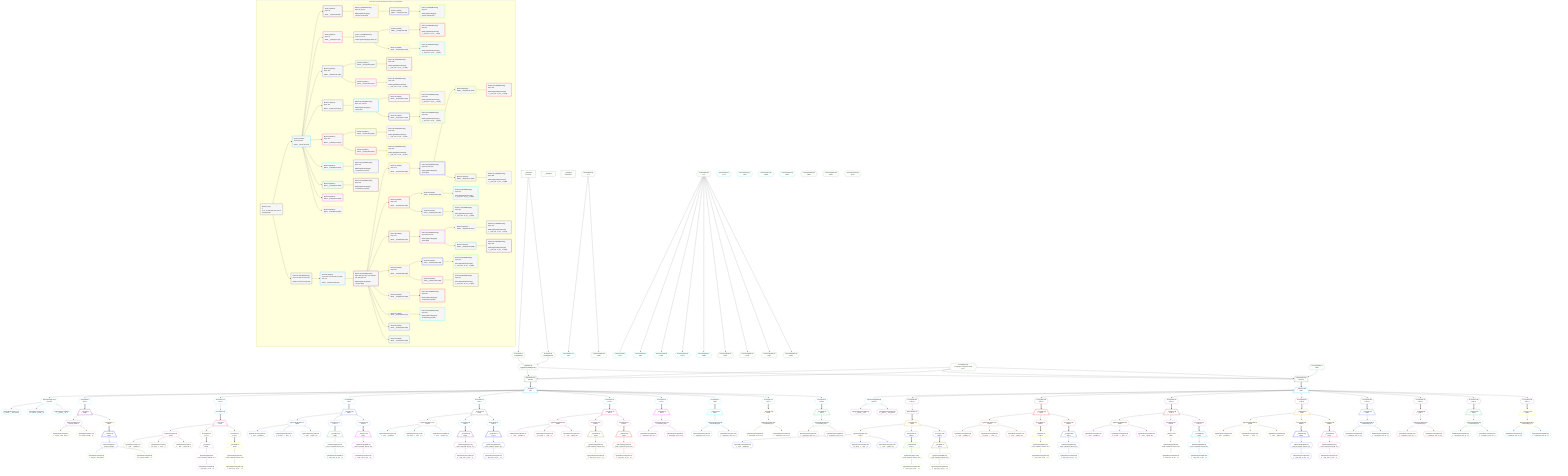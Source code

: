 %%{init: {'themeVariables': { 'fontSize': '12px'}}}%%
graph TD
    classDef path fill:#eee,stroke:#000,color:#000
    classDef plan fill:#fff,stroke-width:1px,color:#000
    classDef itemplan fill:#fff,stroke-width:2px,color:#000
    classDef unbatchedplan fill:#dff,stroke-width:1px,color:#000
    classDef sideeffectplan fill:#fcc,stroke-width:2px,color:#000
    classDef bucket fill:#f6f6f6,color:#000,stroke-width:2px,text-align:left


    %% plan dependencies
    PgSelect11[["PgSelect[11∈0]<br />ᐸpersonᐳ"]]:::plan
    Object14{{"Object[14∈0]<br />ᐸ{pgSettings,withPgClient}ᐳ"}}:::plan
    Constant647{{"Constant[647∈0]<br />ᐸ'Large bet on myself in round one.'ᐳ"}}:::plan
    Object14 & Constant647 & Constant647 --> PgSelect11
    Access12{{"Access[12∈0]<br />ᐸ3.pgSettingsᐳ"}}:::plan
    Access13{{"Access[13∈0]<br />ᐸ3.withPgClientᐳ"}}:::plan
    Access12 & Access13 --> Object14
    __Value3["__Value[3∈0]<br />ᐸcontextᐳ"]:::plan
    __Value3 --> Access12
    __Value3 --> Access13
    __Value0["__Value[0∈0]"]:::plan
    __Value5["__Value[5∈0]<br />ᐸrootValueᐳ"]:::plan
    Connection335{{"Connection[335∈0]<br />ᐸ331ᐳ"}}:::plan
    Constant643{{"Constant[643∈0]<br />ᐸ1ᐳ"}}:::plan
    Constant644{{"Constant[644∈0]<br />ᐸ2ᐳ"}}:::plan
    __Item15[/"__Item[15∈1]<br />ᐸ11ᐳ"\]:::itemplan
    PgSelect11 ==> __Item15
    PgSelectSingle16{{"PgSelectSingle[16∈1]<br />ᐸpersonᐳ"}}:::plan
    __Item15 --> PgSelectSingle16
    PgClassExpression17{{"PgClassExpression[17∈1]<br />ᐸ__person__...full_name”ᐳ"}}:::plan
    PgSelectSingle16 --> PgClassExpression17
    PgClassExpression19{{"PgClassExpression[19∈1]<br />ᐸ”c”.”perso..._person__)ᐳ"}}:::plan
    PgSelectSingle16 --> PgClassExpression19
    Connection49{{"Connection[49∈1]<br />ᐸ45ᐳ"}}:::plan
    Constant643 --> Connection49
    PgClassExpression56{{"PgClassExpression[56∈1]<br />ᐸ__person__.”id”ᐳ"}}:::plan
    PgSelectSingle16 --> PgClassExpression56
    Connection70{{"Connection[70∈1]<br />ᐸ66ᐳ"}}:::plan
    Constant644 --> Connection70
    Connection90{{"Connection[90∈1]<br />ᐸ86ᐳ"}}:::plan
    Constant643 --> Connection90
    Connection134{{"Connection[134∈1]<br />ᐸ130ᐳ"}}:::plan
    Constant643 --> Connection134
    Connection191{{"Connection[191∈1]<br />ᐸ187ᐳ"}}:::plan
    Constant643 --> Connection191
    Connection242{{"Connection[242∈1]<br />ᐸ238ᐳ"}}:::plan
    Constant643 --> Connection242
    Access608{{"Access[608∈1]<br />ᐸ15.1ᐳ"}}:::plan
    __Item15 --> Access608
    Access611{{"Access[611∈1]<br />ᐸ15.3ᐳ"}}:::plan
    __Item15 --> Access611
    Reverse612{{"Reverse[612∈1]"}}:::plan
    Access611 --> Reverse612
    Access615{{"Access[615∈1]<br />ᐸ15.4ᐳ"}}:::plan
    __Item15 --> Access615
    Access618{{"Access[618∈1]<br />ᐸ15.5ᐳ"}}:::plan
    __Item15 --> Access618
    Access621{{"Access[621∈1]<br />ᐸ15.6ᐳ"}}:::plan
    __Item15 --> Access621
    Access622{{"Access[622∈1]<br />ᐸ15.7ᐳ"}}:::plan
    __Item15 --> Access622
    Access623{{"Access[623∈1]<br />ᐸ15.8ᐳ"}}:::plan
    __Item15 --> Access623
    Access624{{"Access[624∈1]<br />ᐸ15.9ᐳ"}}:::plan
    __Item15 --> Access624
    Access625{{"Access[625∈1]<br />ᐸ15.10ᐳ"}}:::plan
    __Item15 --> Access625
    Connection31{{"Connection[31∈1]<br />ᐸ27ᐳ"}}:::plan
    Connection171{{"Connection[171∈1]<br />ᐸ167ᐳ"}}:::plan
    Connection272{{"Connection[272∈1]<br />ᐸ268ᐳ"}}:::plan
    Connection291{{"Connection[291∈1]<br />ᐸ287ᐳ"}}:::plan
    __Item33[/"__Item[33∈2]<br />ᐸ608ᐳ"\]:::itemplan
    Access608 ==> __Item33
    PgSelectSingle34{{"PgSelectSingle[34∈2]<br />ᐸperson_friendsᐳ"}}:::plan
    __Item33 --> PgSelectSingle34
    PgClassExpression35{{"PgClassExpression[35∈3]<br />ᐸ__person_f...full_name”ᐳ"}}:::plan
    PgSelectSingle34 --> PgClassExpression35
    PgClassExpression37{{"PgClassExpression[37∈3]<br />ᐸ”c”.”perso...friends__)ᐳ"}}:::plan
    PgSelectSingle34 --> PgClassExpression37
    Access607{{"Access[607∈3]<br />ᐸ33.1ᐳ"}}:::plan
    __Item33 --> Access607
    __Item51[/"__Item[51∈4]<br />ᐸ607ᐳ"\]:::itemplan
    Access607 ==> __Item51
    PgSelectSingle52{{"PgSelectSingle[52∈4]<br />ᐸperson_friendsᐳ"}}:::plan
    __Item51 --> PgSelectSingle52
    PgClassExpression53{{"PgClassExpression[53∈5]<br />ᐸ__person_f...full_name”ᐳ"}}:::plan
    PgSelectSingle52 --> PgClassExpression53
    PgClassExpression55{{"PgClassExpression[55∈5]<br />ᐸ”c”.”perso...friends__)ᐳ"}}:::plan
    PgSelectSingle52 --> PgClassExpression55
    __Item72[/"__Item[72∈6]<br />ᐸ612ᐳ"\]:::itemplan
    Reverse612 ==> __Item72
    PgSelectSingle73{{"PgSelectSingle[73∈6]<br />ᐸpostᐳ"}}:::plan
    __Item72 --> PgSelectSingle73
    PgClassExpression74{{"PgClassExpression[74∈7]<br />ᐸ__post__.”headline”ᐳ"}}:::plan
    PgSelectSingle73 --> PgClassExpression74
    PgClassExpression78{{"PgClassExpression[78∈7]<br />ᐸ”a”.”post_...(__post__)ᐳ"}}:::plan
    PgSelectSingle73 --> PgClassExpression78
    PgClassExpression79{{"PgClassExpression[79∈7]<br />ᐸ__post__.”author_id”ᐳ"}}:::plan
    PgSelectSingle73 --> PgClassExpression79
    Access609{{"Access[609∈7]<br />ᐸ72.1ᐳ"}}:::plan
    __Item72 --> Access609
    Access610{{"Access[610∈7]<br />ᐸ72.2ᐳ"}}:::plan
    __Item72 --> Access610
    __Item92[/"__Item[92∈8]<br />ᐸ609ᐳ"\]:::itemplan
    Access609 ==> __Item92
    PgSelectSingle93{{"PgSelectSingle[93∈8]<br />ᐸpost_computed_interval_setᐳ"}}:::plan
    __Item92 --> PgSelectSingle93
    PgClassExpression94{{"PgClassExpression[94∈8]<br />ᐸ__post_com...al_set__.vᐳ"}}:::plan
    PgSelectSingle93 --> PgClassExpression94
    __Item103[/"__Item[103∈10]<br />ᐸ610ᐳ"\]:::itemplan
    Access610 ==> __Item103
    PgSelectSingle104{{"PgSelectSingle[104∈10]<br />ᐸpost_computed_interval_setᐳ"}}:::plan
    __Item103 --> PgSelectSingle104
    PgClassExpression105{{"PgClassExpression[105∈10]<br />ᐸ__post_com...al_set__.vᐳ"}}:::plan
    PgSelectSingle104 --> PgClassExpression105
    __Item116[/"__Item[116∈12]<br />ᐸ615ᐳ"\]:::itemplan
    Access615 ==> __Item116
    PgSelectSingle117{{"PgSelectSingle[117∈12]<br />ᐸpostᐳ"}}:::plan
    __Item116 --> PgSelectSingle117
    PgClassExpression118{{"PgClassExpression[118∈12]<br />ᐸ__post__.”headline”ᐳ"}}:::plan
    PgSelectSingle117 --> PgClassExpression118
    PgClassExpression122{{"PgClassExpression[122∈12]<br />ᐸ”a”.”post_...(__post__)ᐳ"}}:::plan
    PgSelectSingle117 --> PgClassExpression122
    PgClassExpression123{{"PgClassExpression[123∈12]<br />ᐸ__post__.”author_id”ᐳ"}}:::plan
    PgSelectSingle117 --> PgClassExpression123
    Access613{{"Access[613∈12]<br />ᐸ116.1ᐳ"}}:::plan
    __Item116 --> Access613
    Access614{{"Access[614∈12]<br />ᐸ116.2ᐳ"}}:::plan
    __Item116 --> Access614
    __Item136[/"__Item[136∈13]<br />ᐸ613ᐳ"\]:::itemplan
    Access613 ==> __Item136
    PgSelectSingle137{{"PgSelectSingle[137∈13]<br />ᐸpost_computed_interval_setᐳ"}}:::plan
    __Item136 --> PgSelectSingle137
    PgClassExpression138{{"PgClassExpression[138∈13]<br />ᐸ__post_com...al_set__.vᐳ"}}:::plan
    PgSelectSingle137 --> PgClassExpression138
    __Item147[/"__Item[147∈15]<br />ᐸ614ᐳ"\]:::itemplan
    Access614 ==> __Item147
    PgSelectSingle148{{"PgSelectSingle[148∈15]<br />ᐸpost_computed_interval_setᐳ"}}:::plan
    __Item147 --> PgSelectSingle148
    PgClassExpression149{{"PgClassExpression[149∈15]<br />ᐸ__post_com...al_set__.vᐳ"}}:::plan
    PgSelectSingle148 --> PgClassExpression149
    __Item173[/"__Item[173∈17]<br />ᐸ618ᐳ"\]:::itemplan
    Access618 ==> __Item173
    PgSelectSingle174{{"PgSelectSingle[174∈17]<br />ᐸpostᐳ"}}:::plan
    __Item173 --> PgSelectSingle174
    PgClassExpression175{{"PgClassExpression[175∈18]<br />ᐸ__post__.”headline”ᐳ"}}:::plan
    PgSelectSingle174 --> PgClassExpression175
    PgClassExpression179{{"PgClassExpression[179∈18]<br />ᐸ”a”.”post_...(__post__)ᐳ"}}:::plan
    PgSelectSingle174 --> PgClassExpression179
    PgClassExpression180{{"PgClassExpression[180∈18]<br />ᐸ__post__.”author_id”ᐳ"}}:::plan
    PgSelectSingle174 --> PgClassExpression180
    Access616{{"Access[616∈18]<br />ᐸ173.1ᐳ"}}:::plan
    __Item173 --> Access616
    Access617{{"Access[617∈18]<br />ᐸ173.2ᐳ"}}:::plan
    __Item173 --> Access617
    __Item193[/"__Item[193∈19]<br />ᐸ616ᐳ"\]:::itemplan
    Access616 ==> __Item193
    PgSelectSingle194{{"PgSelectSingle[194∈19]<br />ᐸpost_computed_interval_setᐳ"}}:::plan
    __Item193 --> PgSelectSingle194
    PgClassExpression195{{"PgClassExpression[195∈19]<br />ᐸ__post_com...al_set__.vᐳ"}}:::plan
    PgSelectSingle194 --> PgClassExpression195
    __Item204[/"__Item[204∈21]<br />ᐸ617ᐳ"\]:::itemplan
    Access617 ==> __Item204
    PgSelectSingle205{{"PgSelectSingle[205∈21]<br />ᐸpost_computed_interval_setᐳ"}}:::plan
    __Item204 --> PgSelectSingle205
    PgClassExpression206{{"PgClassExpression[206∈21]<br />ᐸ__post_com...al_set__.vᐳ"}}:::plan
    PgSelectSingle205 --> PgClassExpression206
    __Item224[/"__Item[224∈23]<br />ᐸ621ᐳ"\]:::itemplan
    Access621 ==> __Item224
    PgSelectSingle225{{"PgSelectSingle[225∈23]<br />ᐸpostᐳ"}}:::plan
    __Item224 --> PgSelectSingle225
    PgClassExpression226{{"PgClassExpression[226∈23]<br />ᐸ__post__.”headline”ᐳ"}}:::plan
    PgSelectSingle225 --> PgClassExpression226
    PgClassExpression230{{"PgClassExpression[230∈23]<br />ᐸ”a”.”post_...(__post__)ᐳ"}}:::plan
    PgSelectSingle225 --> PgClassExpression230
    PgClassExpression231{{"PgClassExpression[231∈23]<br />ᐸ__post__.”author_id”ᐳ"}}:::plan
    PgSelectSingle225 --> PgClassExpression231
    Access619{{"Access[619∈23]<br />ᐸ224.1ᐳ"}}:::plan
    __Item224 --> Access619
    Access620{{"Access[620∈23]<br />ᐸ224.2ᐳ"}}:::plan
    __Item224 --> Access620
    __Item244[/"__Item[244∈24]<br />ᐸ619ᐳ"\]:::itemplan
    Access619 ==> __Item244
    PgSelectSingle245{{"PgSelectSingle[245∈24]<br />ᐸpost_computed_interval_setᐳ"}}:::plan
    __Item244 --> PgSelectSingle245
    PgClassExpression246{{"PgClassExpression[246∈24]<br />ᐸ__post_com...al_set__.vᐳ"}}:::plan
    PgSelectSingle245 --> PgClassExpression246
    __Item255[/"__Item[255∈26]<br />ᐸ620ᐳ"\]:::itemplan
    Access620 ==> __Item255
    PgSelectSingle256{{"PgSelectSingle[256∈26]<br />ᐸpost_computed_interval_setᐳ"}}:::plan
    __Item255 --> PgSelectSingle256
    PgClassExpression257{{"PgClassExpression[257∈26]<br />ᐸ__post_com...al_set__.vᐳ"}}:::plan
    PgSelectSingle256 --> PgClassExpression257
    __Item274[/"__Item[274∈28]<br />ᐸ623ᐳ"\]:::itemplan
    Access623 ==> __Item274
    PgSelectSingle275{{"PgSelectSingle[275∈28]<br />ᐸcompound_keyᐳ"}}:::plan
    __Item274 --> PgSelectSingle275
    PgClassExpression276{{"PgClassExpression[276∈29]<br />ᐸ__compound...rson_id_1”ᐳ"}}:::plan
    PgSelectSingle275 --> PgClassExpression276
    PgClassExpression277{{"PgClassExpression[277∈29]<br />ᐸ__compound...rson_id_2”ᐳ"}}:::plan
    PgSelectSingle275 --> PgClassExpression277
    __Item293[/"__Item[293∈30]<br />ᐸ625ᐳ"\]:::itemplan
    Access625 ==> __Item293
    PgSelectSingle294{{"PgSelectSingle[294∈30]<br />ᐸcompound_keyᐳ"}}:::plan
    __Item293 --> PgSelectSingle294
    PgClassExpression295{{"PgClassExpression[295∈31]<br />ᐸ__compound...rson_id_1”ᐳ"}}:::plan
    PgSelectSingle294 --> PgClassExpression295
    PgClassExpression296{{"PgClassExpression[296∈31]<br />ᐸ__compound...rson_id_2”ᐳ"}}:::plan
    PgSelectSingle294 --> PgClassExpression296
    __Item306[/"__Item[306∈32]<br />ᐸ622ᐳ"\]:::itemplan
    Access622 ==> __Item306
    PgSelectSingle307{{"PgSelectSingle[307∈32]<br />ᐸcompound_keyᐳ"}}:::plan
    __Item306 --> PgSelectSingle307
    PgClassExpression308{{"PgClassExpression[308∈32]<br />ᐸ__compound...rson_id_1”ᐳ"}}:::plan
    PgSelectSingle307 --> PgClassExpression308
    PgClassExpression309{{"PgClassExpression[309∈32]<br />ᐸ__compound...rson_id_2”ᐳ"}}:::plan
    PgSelectSingle307 --> PgClassExpression309
    __Item319[/"__Item[319∈33]<br />ᐸ624ᐳ"\]:::itemplan
    Access624 ==> __Item319
    PgSelectSingle320{{"PgSelectSingle[320∈33]<br />ᐸcompound_keyᐳ"}}:::plan
    __Item319 --> PgSelectSingle320
    PgClassExpression321{{"PgClassExpression[321∈33]<br />ᐸ__compound...rson_id_1”ᐳ"}}:::plan
    PgSelectSingle320 --> PgClassExpression321
    PgClassExpression322{{"PgClassExpression[322∈33]<br />ᐸ__compound...rson_id_2”ᐳ"}}:::plan
    PgSelectSingle320 --> PgClassExpression322
    PgSelect336[["PgSelect[336∈34]<br />ᐸpersonᐳ"]]:::plan
    Object14 & Connection335 & Constant647 & Constant647 --> PgSelect336
    Connection354{{"Connection[354∈34]<br />ᐸ350ᐳ"}}:::plan
    Constant644 --> Connection354
    Connection374{{"Connection[374∈34]<br />ᐸ370ᐳ"}}:::plan
    Constant643 --> Connection374
    Connection418{{"Connection[418∈34]<br />ᐸ414ᐳ"}}:::plan
    Constant643 --> Connection418
    Connection475{{"Connection[475∈34]<br />ᐸ471ᐳ"}}:::plan
    Constant643 --> Connection475
    Connection526{{"Connection[526∈34]<br />ᐸ522ᐳ"}}:::plan
    Constant643 --> Connection526
    Connection455{{"Connection[455∈34]<br />ᐸ451ᐳ"}}:::plan
    Connection556{{"Connection[556∈34]<br />ᐸ552ᐳ"}}:::plan
    Connection575{{"Connection[575∈34]<br />ᐸ571ᐳ"}}:::plan
    __Item337[/"__Item[337∈35]<br />ᐸ336ᐳ"\]:::itemplan
    PgSelect336 ==> __Item337
    PgSelectSingle338{{"PgSelectSingle[338∈35]<br />ᐸpersonᐳ"}}:::plan
    __Item337 --> PgSelectSingle338
    PgClassExpression339{{"PgClassExpression[339∈36]<br />ᐸ__person__.”id”ᐳ"}}:::plan
    PgSelectSingle338 --> PgClassExpression339
    PgClassExpression340{{"PgClassExpression[340∈36]<br />ᐸ__person__...full_name”ᐳ"}}:::plan
    PgSelectSingle338 --> PgClassExpression340
    Access628{{"Access[628∈36]<br />ᐸ337.0ᐳ"}}:::plan
    __Item337 --> Access628
    Reverse629{{"Reverse[629∈36]"}}:::plan
    Access628 --> Reverse629
    Access632{{"Access[632∈36]<br />ᐸ337.1ᐳ"}}:::plan
    __Item337 --> Access632
    Access635{{"Access[635∈36]<br />ᐸ337.2ᐳ"}}:::plan
    __Item337 --> Access635
    Access638{{"Access[638∈36]<br />ᐸ337.3ᐳ"}}:::plan
    __Item337 --> Access638
    Access639{{"Access[639∈36]<br />ᐸ337.4ᐳ"}}:::plan
    __Item337 --> Access639
    Access640{{"Access[640∈36]<br />ᐸ337.5ᐳ"}}:::plan
    __Item337 --> Access640
    Access641{{"Access[641∈36]<br />ᐸ337.6ᐳ"}}:::plan
    __Item337 --> Access641
    Access642{{"Access[642∈36]<br />ᐸ337.7ᐳ"}}:::plan
    __Item337 --> Access642
    __Item356[/"__Item[356∈37]<br />ᐸ629ᐳ"\]:::itemplan
    Reverse629 ==> __Item356
    PgSelectSingle357{{"PgSelectSingle[357∈37]<br />ᐸpostᐳ"}}:::plan
    __Item356 --> PgSelectSingle357
    PgClassExpression358{{"PgClassExpression[358∈38]<br />ᐸ__post__.”headline”ᐳ"}}:::plan
    PgSelectSingle357 --> PgClassExpression358
    PgClassExpression362{{"PgClassExpression[362∈38]<br />ᐸ”a”.”post_...(__post__)ᐳ"}}:::plan
    PgSelectSingle357 --> PgClassExpression362
    PgClassExpression363{{"PgClassExpression[363∈38]<br />ᐸ__post__.”author_id”ᐳ"}}:::plan
    PgSelectSingle357 --> PgClassExpression363
    Access626{{"Access[626∈38]<br />ᐸ356.1ᐳ"}}:::plan
    __Item356 --> Access626
    Access627{{"Access[627∈38]<br />ᐸ356.2ᐳ"}}:::plan
    __Item356 --> Access627
    __Item376[/"__Item[376∈39]<br />ᐸ626ᐳ"\]:::itemplan
    Access626 ==> __Item376
    PgSelectSingle377{{"PgSelectSingle[377∈39]<br />ᐸpost_computed_interval_setᐳ"}}:::plan
    __Item376 --> PgSelectSingle377
    PgClassExpression378{{"PgClassExpression[378∈39]<br />ᐸ__post_com...al_set__.vᐳ"}}:::plan
    PgSelectSingle377 --> PgClassExpression378
    __Item387[/"__Item[387∈41]<br />ᐸ627ᐳ"\]:::itemplan
    Access627 ==> __Item387
    PgSelectSingle388{{"PgSelectSingle[388∈41]<br />ᐸpost_computed_interval_setᐳ"}}:::plan
    __Item387 --> PgSelectSingle388
    PgClassExpression389{{"PgClassExpression[389∈41]<br />ᐸ__post_com...al_set__.vᐳ"}}:::plan
    PgSelectSingle388 --> PgClassExpression389
    __Item400[/"__Item[400∈43]<br />ᐸ632ᐳ"\]:::itemplan
    Access632 ==> __Item400
    PgSelectSingle401{{"PgSelectSingle[401∈43]<br />ᐸpostᐳ"}}:::plan
    __Item400 --> PgSelectSingle401
    PgClassExpression402{{"PgClassExpression[402∈43]<br />ᐸ__post__.”headline”ᐳ"}}:::plan
    PgSelectSingle401 --> PgClassExpression402
    PgClassExpression406{{"PgClassExpression[406∈43]<br />ᐸ”a”.”post_...(__post__)ᐳ"}}:::plan
    PgSelectSingle401 --> PgClassExpression406
    PgClassExpression407{{"PgClassExpression[407∈43]<br />ᐸ__post__.”author_id”ᐳ"}}:::plan
    PgSelectSingle401 --> PgClassExpression407
    Access630{{"Access[630∈43]<br />ᐸ400.1ᐳ"}}:::plan
    __Item400 --> Access630
    Access631{{"Access[631∈43]<br />ᐸ400.2ᐳ"}}:::plan
    __Item400 --> Access631
    __Item420[/"__Item[420∈44]<br />ᐸ630ᐳ"\]:::itemplan
    Access630 ==> __Item420
    PgSelectSingle421{{"PgSelectSingle[421∈44]<br />ᐸpost_computed_interval_setᐳ"}}:::plan
    __Item420 --> PgSelectSingle421
    PgClassExpression422{{"PgClassExpression[422∈44]<br />ᐸ__post_com...al_set__.vᐳ"}}:::plan
    PgSelectSingle421 --> PgClassExpression422
    __Item431[/"__Item[431∈46]<br />ᐸ631ᐳ"\]:::itemplan
    Access631 ==> __Item431
    PgSelectSingle432{{"PgSelectSingle[432∈46]<br />ᐸpost_computed_interval_setᐳ"}}:::plan
    __Item431 --> PgSelectSingle432
    PgClassExpression433{{"PgClassExpression[433∈46]<br />ᐸ__post_com...al_set__.vᐳ"}}:::plan
    PgSelectSingle432 --> PgClassExpression433
    __Item457[/"__Item[457∈48]<br />ᐸ635ᐳ"\]:::itemplan
    Access635 ==> __Item457
    PgSelectSingle458{{"PgSelectSingle[458∈48]<br />ᐸpostᐳ"}}:::plan
    __Item457 --> PgSelectSingle458
    PgClassExpression459{{"PgClassExpression[459∈49]<br />ᐸ__post__.”headline”ᐳ"}}:::plan
    PgSelectSingle458 --> PgClassExpression459
    PgClassExpression463{{"PgClassExpression[463∈49]<br />ᐸ”a”.”post_...(__post__)ᐳ"}}:::plan
    PgSelectSingle458 --> PgClassExpression463
    PgClassExpression464{{"PgClassExpression[464∈49]<br />ᐸ__post__.”author_id”ᐳ"}}:::plan
    PgSelectSingle458 --> PgClassExpression464
    Access633{{"Access[633∈49]<br />ᐸ457.1ᐳ"}}:::plan
    __Item457 --> Access633
    Access634{{"Access[634∈49]<br />ᐸ457.2ᐳ"}}:::plan
    __Item457 --> Access634
    __Item477[/"__Item[477∈50]<br />ᐸ633ᐳ"\]:::itemplan
    Access633 ==> __Item477
    PgSelectSingle478{{"PgSelectSingle[478∈50]<br />ᐸpost_computed_interval_setᐳ"}}:::plan
    __Item477 --> PgSelectSingle478
    PgClassExpression479{{"PgClassExpression[479∈50]<br />ᐸ__post_com...al_set__.vᐳ"}}:::plan
    PgSelectSingle478 --> PgClassExpression479
    __Item488[/"__Item[488∈52]<br />ᐸ634ᐳ"\]:::itemplan
    Access634 ==> __Item488
    PgSelectSingle489{{"PgSelectSingle[489∈52]<br />ᐸpost_computed_interval_setᐳ"}}:::plan
    __Item488 --> PgSelectSingle489
    PgClassExpression490{{"PgClassExpression[490∈52]<br />ᐸ__post_com...al_set__.vᐳ"}}:::plan
    PgSelectSingle489 --> PgClassExpression490
    __Item508[/"__Item[508∈54]<br />ᐸ638ᐳ"\]:::itemplan
    Access638 ==> __Item508
    PgSelectSingle509{{"PgSelectSingle[509∈54]<br />ᐸpostᐳ"}}:::plan
    __Item508 --> PgSelectSingle509
    PgClassExpression510{{"PgClassExpression[510∈54]<br />ᐸ__post__.”headline”ᐳ"}}:::plan
    PgSelectSingle509 --> PgClassExpression510
    PgClassExpression514{{"PgClassExpression[514∈54]<br />ᐸ”a”.”post_...(__post__)ᐳ"}}:::plan
    PgSelectSingle509 --> PgClassExpression514
    PgClassExpression515{{"PgClassExpression[515∈54]<br />ᐸ__post__.”author_id”ᐳ"}}:::plan
    PgSelectSingle509 --> PgClassExpression515
    Access636{{"Access[636∈54]<br />ᐸ508.1ᐳ"}}:::plan
    __Item508 --> Access636
    Access637{{"Access[637∈54]<br />ᐸ508.2ᐳ"}}:::plan
    __Item508 --> Access637
    __Item528[/"__Item[528∈55]<br />ᐸ636ᐳ"\]:::itemplan
    Access636 ==> __Item528
    PgSelectSingle529{{"PgSelectSingle[529∈55]<br />ᐸpost_computed_interval_setᐳ"}}:::plan
    __Item528 --> PgSelectSingle529
    PgClassExpression530{{"PgClassExpression[530∈55]<br />ᐸ__post_com...al_set__.vᐳ"}}:::plan
    PgSelectSingle529 --> PgClassExpression530
    __Item539[/"__Item[539∈57]<br />ᐸ637ᐳ"\]:::itemplan
    Access637 ==> __Item539
    PgSelectSingle540{{"PgSelectSingle[540∈57]<br />ᐸpost_computed_interval_setᐳ"}}:::plan
    __Item539 --> PgSelectSingle540
    PgClassExpression541{{"PgClassExpression[541∈57]<br />ᐸ__post_com...al_set__.vᐳ"}}:::plan
    PgSelectSingle540 --> PgClassExpression541
    __Item558[/"__Item[558∈59]<br />ᐸ640ᐳ"\]:::itemplan
    Access640 ==> __Item558
    PgSelectSingle559{{"PgSelectSingle[559∈59]<br />ᐸcompound_keyᐳ"}}:::plan
    __Item558 --> PgSelectSingle559
    PgClassExpression560{{"PgClassExpression[560∈60]<br />ᐸ__compound...rson_id_1”ᐳ"}}:::plan
    PgSelectSingle559 --> PgClassExpression560
    PgClassExpression561{{"PgClassExpression[561∈60]<br />ᐸ__compound...rson_id_2”ᐳ"}}:::plan
    PgSelectSingle559 --> PgClassExpression561
    __Item577[/"__Item[577∈61]<br />ᐸ642ᐳ"\]:::itemplan
    Access642 ==> __Item577
    PgSelectSingle578{{"PgSelectSingle[578∈61]<br />ᐸcompound_keyᐳ"}}:::plan
    __Item577 --> PgSelectSingle578
    PgClassExpression579{{"PgClassExpression[579∈62]<br />ᐸ__compound...rson_id_1”ᐳ"}}:::plan
    PgSelectSingle578 --> PgClassExpression579
    PgClassExpression580{{"PgClassExpression[580∈62]<br />ᐸ__compound...rson_id_2”ᐳ"}}:::plan
    PgSelectSingle578 --> PgClassExpression580
    __Item590[/"__Item[590∈63]<br />ᐸ639ᐳ"\]:::itemplan
    Access639 ==> __Item590
    PgSelectSingle591{{"PgSelectSingle[591∈63]<br />ᐸcompound_keyᐳ"}}:::plan
    __Item590 --> PgSelectSingle591
    PgClassExpression592{{"PgClassExpression[592∈63]<br />ᐸ__compound...rson_id_1”ᐳ"}}:::plan
    PgSelectSingle591 --> PgClassExpression592
    PgClassExpression593{{"PgClassExpression[593∈63]<br />ᐸ__compound...rson_id_2”ᐳ"}}:::plan
    PgSelectSingle591 --> PgClassExpression593
    __Item603[/"__Item[603∈64]<br />ᐸ641ᐳ"\]:::itemplan
    Access641 ==> __Item603
    PgSelectSingle604{{"PgSelectSingle[604∈64]<br />ᐸcompound_keyᐳ"}}:::plan
    __Item603 --> PgSelectSingle604
    PgClassExpression605{{"PgClassExpression[605∈64]<br />ᐸ__compound...rson_id_1”ᐳ"}}:::plan
    PgSelectSingle604 --> PgClassExpression605
    PgClassExpression606{{"PgClassExpression[606∈64]<br />ᐸ__compound...rson_id_2”ᐳ"}}:::plan
    PgSelectSingle604 --> PgClassExpression606

    %% define steps

    subgraph "Buckets for queries/v4/simple-procedure-computed-fields"
    Bucket0("Bucket 0 (root)<br />1: <br />ᐳ: 12, 13, 335, 643, 644, 647, 14<br />2: PgSelect[11]"):::bucket
    classDef bucket0 stroke:#696969
    class Bucket0,__Value0,__Value3,__Value5,PgSelect11,Access12,Access13,Object14,Connection335,Constant643,Constant644,Constant647 bucket0
    Bucket1("Bucket 1 (listItem)<br />Deps: 643, 644<br /><br />ROOT __Item{1}ᐸ11ᐳ[15]"):::bucket
    classDef bucket1 stroke:#00bfff
    class Bucket1,__Item15,PgSelectSingle16,PgClassExpression17,PgClassExpression19,Connection31,Connection49,PgClassExpression56,Connection70,Connection90,Connection134,Connection171,Connection191,Connection242,Connection272,Connection291,Access608,Access611,Reverse612,Access615,Access618,Access621,Access622,Access623,Access624,Access625 bucket1
    Bucket2("Bucket 2 (listItem)<br />Deps: 49<br /><br />ROOT __Item{2}ᐸ608ᐳ[33]"):::bucket
    classDef bucket2 stroke:#7f007f
    class Bucket2,__Item33,PgSelectSingle34 bucket2
    Bucket3("Bucket 3 (nullableBoundary)<br />Deps: 34, 33, 49<br /><br />ROOT PgSelectSingle{2}ᐸperson_friendsᐳ[34]"):::bucket
    classDef bucket3 stroke:#ffa500
    class Bucket3,PgClassExpression35,PgClassExpression37,Access607 bucket3
    Bucket4("Bucket 4 (listItem)<br />ROOT __Item{4}ᐸ607ᐳ[51]"):::bucket
    classDef bucket4 stroke:#0000ff
    class Bucket4,__Item51,PgSelectSingle52 bucket4
    Bucket5("Bucket 5 (nullableBoundary)<br />Deps: 52<br /><br />ROOT PgSelectSingle{4}ᐸperson_friendsᐳ[52]"):::bucket
    classDef bucket5 stroke:#7fff00
    class Bucket5,PgClassExpression53,PgClassExpression55 bucket5
    Bucket6("Bucket 6 (listItem)<br />Deps: 90<br /><br />ROOT __Item{6}ᐸ612ᐳ[72]"):::bucket
    classDef bucket6 stroke:#ff1493
    class Bucket6,__Item72,PgSelectSingle73 bucket6
    Bucket7("Bucket 7 (nullableBoundary)<br />Deps: 73, 72, 90<br /><br />ROOT PgSelectSingle{6}ᐸpostᐳ[73]"):::bucket
    classDef bucket7 stroke:#808000
    class Bucket7,PgClassExpression74,PgClassExpression78,PgClassExpression79,Access609,Access610 bucket7
    Bucket8("Bucket 8 (listItem)<br />ROOT __Item{8}ᐸ609ᐳ[92]"):::bucket
    classDef bucket8 stroke:#dda0dd
    class Bucket8,__Item92,PgSelectSingle93,PgClassExpression94 bucket8
    Bucket9("Bucket 9 (nullableBoundary)<br />Deps: 94<br /><br />ROOT PgClassExpression{8}ᐸ__post_com...al_set__.vᐳ[94]"):::bucket
    classDef bucket9 stroke:#ff0000
    class Bucket9 bucket9
    Bucket10("Bucket 10 (listItem)<br />ROOT __Item{10}ᐸ610ᐳ[103]"):::bucket
    classDef bucket10 stroke:#ffff00
    class Bucket10,__Item103,PgSelectSingle104,PgClassExpression105 bucket10
    Bucket11("Bucket 11 (nullableBoundary)<br />Deps: 105<br /><br />ROOT PgClassExpression{10}ᐸ__post_com...al_set__.vᐳ[105]"):::bucket
    classDef bucket11 stroke:#00ffff
    class Bucket11 bucket11
    Bucket12("Bucket 12 (listItem)<br />Deps: 134<br /><br />ROOT __Item{12}ᐸ615ᐳ[116]"):::bucket
    classDef bucket12 stroke:#4169e1
    class Bucket12,__Item116,PgSelectSingle117,PgClassExpression118,PgClassExpression122,PgClassExpression123,Access613,Access614 bucket12
    Bucket13("Bucket 13 (listItem)<br />ROOT __Item{13}ᐸ613ᐳ[136]"):::bucket
    classDef bucket13 stroke:#3cb371
    class Bucket13,__Item136,PgSelectSingle137,PgClassExpression138 bucket13
    Bucket14("Bucket 14 (nullableBoundary)<br />Deps: 138<br /><br />ROOT PgClassExpression{13}ᐸ__post_com...al_set__.vᐳ[138]"):::bucket
    classDef bucket14 stroke:#a52a2a
    class Bucket14 bucket14
    Bucket15("Bucket 15 (listItem)<br />ROOT __Item{15}ᐸ614ᐳ[147]"):::bucket
    classDef bucket15 stroke:#ff00ff
    class Bucket15,__Item147,PgSelectSingle148,PgClassExpression149 bucket15
    Bucket16("Bucket 16 (nullableBoundary)<br />Deps: 149<br /><br />ROOT PgClassExpression{15}ᐸ__post_com...al_set__.vᐳ[149]"):::bucket
    classDef bucket16 stroke:#f5deb3
    class Bucket16 bucket16
    Bucket17("Bucket 17 (listItem)<br />Deps: 191<br /><br />ROOT __Item{17}ᐸ618ᐳ[173]"):::bucket
    classDef bucket17 stroke:#696969
    class Bucket17,__Item173,PgSelectSingle174 bucket17
    Bucket18("Bucket 18 (nullableBoundary)<br />Deps: 174, 173, 191<br /><br />ROOT PgSelectSingle{17}ᐸpostᐳ[174]"):::bucket
    classDef bucket18 stroke:#00bfff
    class Bucket18,PgClassExpression175,PgClassExpression179,PgClassExpression180,Access616,Access617 bucket18
    Bucket19("Bucket 19 (listItem)<br />ROOT __Item{19}ᐸ616ᐳ[193]"):::bucket
    classDef bucket19 stroke:#7f007f
    class Bucket19,__Item193,PgSelectSingle194,PgClassExpression195 bucket19
    Bucket20("Bucket 20 (nullableBoundary)<br />Deps: 195<br /><br />ROOT PgClassExpression{19}ᐸ__post_com...al_set__.vᐳ[195]"):::bucket
    classDef bucket20 stroke:#ffa500
    class Bucket20 bucket20
    Bucket21("Bucket 21 (listItem)<br />ROOT __Item{21}ᐸ617ᐳ[204]"):::bucket
    classDef bucket21 stroke:#0000ff
    class Bucket21,__Item204,PgSelectSingle205,PgClassExpression206 bucket21
    Bucket22("Bucket 22 (nullableBoundary)<br />Deps: 206<br /><br />ROOT PgClassExpression{21}ᐸ__post_com...al_set__.vᐳ[206]"):::bucket
    classDef bucket22 stroke:#7fff00
    class Bucket22 bucket22
    Bucket23("Bucket 23 (listItem)<br />Deps: 242<br /><br />ROOT __Item{23}ᐸ621ᐳ[224]"):::bucket
    classDef bucket23 stroke:#ff1493
    class Bucket23,__Item224,PgSelectSingle225,PgClassExpression226,PgClassExpression230,PgClassExpression231,Access619,Access620 bucket23
    Bucket24("Bucket 24 (listItem)<br />ROOT __Item{24}ᐸ619ᐳ[244]"):::bucket
    classDef bucket24 stroke:#808000
    class Bucket24,__Item244,PgSelectSingle245,PgClassExpression246 bucket24
    Bucket25("Bucket 25 (nullableBoundary)<br />Deps: 246<br /><br />ROOT PgClassExpression{24}ᐸ__post_com...al_set__.vᐳ[246]"):::bucket
    classDef bucket25 stroke:#dda0dd
    class Bucket25 bucket25
    Bucket26("Bucket 26 (listItem)<br />ROOT __Item{26}ᐸ620ᐳ[255]"):::bucket
    classDef bucket26 stroke:#ff0000
    class Bucket26,__Item255,PgSelectSingle256,PgClassExpression257 bucket26
    Bucket27("Bucket 27 (nullableBoundary)<br />Deps: 257<br /><br />ROOT PgClassExpression{26}ᐸ__post_com...al_set__.vᐳ[257]"):::bucket
    classDef bucket27 stroke:#ffff00
    class Bucket27 bucket27
    Bucket28("Bucket 28 (listItem)<br />ROOT __Item{28}ᐸ623ᐳ[274]"):::bucket
    classDef bucket28 stroke:#00ffff
    class Bucket28,__Item274,PgSelectSingle275 bucket28
    Bucket29("Bucket 29 (nullableBoundary)<br />Deps: 275<br /><br />ROOT PgSelectSingle{28}ᐸcompound_keyᐳ[275]"):::bucket
    classDef bucket29 stroke:#4169e1
    class Bucket29,PgClassExpression276,PgClassExpression277 bucket29
    Bucket30("Bucket 30 (listItem)<br />ROOT __Item{30}ᐸ625ᐳ[293]"):::bucket
    classDef bucket30 stroke:#3cb371
    class Bucket30,__Item293,PgSelectSingle294 bucket30
    Bucket31("Bucket 31 (nullableBoundary)<br />Deps: 294<br /><br />ROOT PgSelectSingle{30}ᐸcompound_keyᐳ[294]"):::bucket
    classDef bucket31 stroke:#a52a2a
    class Bucket31,PgClassExpression295,PgClassExpression296 bucket31
    Bucket32("Bucket 32 (listItem)<br />ROOT __Item{32}ᐸ622ᐳ[306]"):::bucket
    classDef bucket32 stroke:#ff00ff
    class Bucket32,__Item306,PgSelectSingle307,PgClassExpression308,PgClassExpression309 bucket32
    Bucket33("Bucket 33 (listItem)<br />ROOT __Item{33}ᐸ624ᐳ[319]"):::bucket
    classDef bucket33 stroke:#f5deb3
    class Bucket33,__Item319,PgSelectSingle320,PgClassExpression321,PgClassExpression322 bucket33
    Bucket34("Bucket 34 (nullableBoundary)<br />Deps: 14, 335, 647, 644, 643<br /><br />ROOT Connectionᐸ331ᐳ[335]"):::bucket
    classDef bucket34 stroke:#696969
    class Bucket34,PgSelect336,Connection354,Connection374,Connection418,Connection455,Connection475,Connection526,Connection556,Connection575 bucket34
    Bucket35("Bucket 35 (listItem)<br />Deps: 354, 374, 418, 455, 475, 526, 556, 575<br /><br />ROOT __Item{35}ᐸ336ᐳ[337]"):::bucket
    classDef bucket35 stroke:#00bfff
    class Bucket35,__Item337,PgSelectSingle338 bucket35
    Bucket36("Bucket 36 (nullableBoundary)<br />Deps: 338, 337, 354, 374, 418, 455, 475, 526, 556, 575<br /><br />ROOT PgSelectSingle{35}ᐸpersonᐳ[338]"):::bucket
    classDef bucket36 stroke:#7f007f
    class Bucket36,PgClassExpression339,PgClassExpression340,Access628,Reverse629,Access632,Access635,Access638,Access639,Access640,Access641,Access642 bucket36
    Bucket37("Bucket 37 (listItem)<br />Deps: 374<br /><br />ROOT __Item{37}ᐸ629ᐳ[356]"):::bucket
    classDef bucket37 stroke:#ffa500
    class Bucket37,__Item356,PgSelectSingle357 bucket37
    Bucket38("Bucket 38 (nullableBoundary)<br />Deps: 357, 356, 374<br /><br />ROOT PgSelectSingle{37}ᐸpostᐳ[357]"):::bucket
    classDef bucket38 stroke:#0000ff
    class Bucket38,PgClassExpression358,PgClassExpression362,PgClassExpression363,Access626,Access627 bucket38
    Bucket39("Bucket 39 (listItem)<br />ROOT __Item{39}ᐸ626ᐳ[376]"):::bucket
    classDef bucket39 stroke:#7fff00
    class Bucket39,__Item376,PgSelectSingle377,PgClassExpression378 bucket39
    Bucket40("Bucket 40 (nullableBoundary)<br />Deps: 378<br /><br />ROOT PgClassExpression{39}ᐸ__post_com...al_set__.vᐳ[378]"):::bucket
    classDef bucket40 stroke:#ff1493
    class Bucket40 bucket40
    Bucket41("Bucket 41 (listItem)<br />ROOT __Item{41}ᐸ627ᐳ[387]"):::bucket
    classDef bucket41 stroke:#808000
    class Bucket41,__Item387,PgSelectSingle388,PgClassExpression389 bucket41
    Bucket42("Bucket 42 (nullableBoundary)<br />Deps: 389<br /><br />ROOT PgClassExpression{41}ᐸ__post_com...al_set__.vᐳ[389]"):::bucket
    classDef bucket42 stroke:#dda0dd
    class Bucket42 bucket42
    Bucket43("Bucket 43 (listItem)<br />Deps: 418<br /><br />ROOT __Item{43}ᐸ632ᐳ[400]"):::bucket
    classDef bucket43 stroke:#ff0000
    class Bucket43,__Item400,PgSelectSingle401,PgClassExpression402,PgClassExpression406,PgClassExpression407,Access630,Access631 bucket43
    Bucket44("Bucket 44 (listItem)<br />ROOT __Item{44}ᐸ630ᐳ[420]"):::bucket
    classDef bucket44 stroke:#ffff00
    class Bucket44,__Item420,PgSelectSingle421,PgClassExpression422 bucket44
    Bucket45("Bucket 45 (nullableBoundary)<br />Deps: 422<br /><br />ROOT PgClassExpression{44}ᐸ__post_com...al_set__.vᐳ[422]"):::bucket
    classDef bucket45 stroke:#00ffff
    class Bucket45 bucket45
    Bucket46("Bucket 46 (listItem)<br />ROOT __Item{46}ᐸ631ᐳ[431]"):::bucket
    classDef bucket46 stroke:#4169e1
    class Bucket46,__Item431,PgSelectSingle432,PgClassExpression433 bucket46
    Bucket47("Bucket 47 (nullableBoundary)<br />Deps: 433<br /><br />ROOT PgClassExpression{46}ᐸ__post_com...al_set__.vᐳ[433]"):::bucket
    classDef bucket47 stroke:#3cb371
    class Bucket47 bucket47
    Bucket48("Bucket 48 (listItem)<br />Deps: 475<br /><br />ROOT __Item{48}ᐸ635ᐳ[457]"):::bucket
    classDef bucket48 stroke:#a52a2a
    class Bucket48,__Item457,PgSelectSingle458 bucket48
    Bucket49("Bucket 49 (nullableBoundary)<br />Deps: 458, 457, 475<br /><br />ROOT PgSelectSingle{48}ᐸpostᐳ[458]"):::bucket
    classDef bucket49 stroke:#ff00ff
    class Bucket49,PgClassExpression459,PgClassExpression463,PgClassExpression464,Access633,Access634 bucket49
    Bucket50("Bucket 50 (listItem)<br />ROOT __Item{50}ᐸ633ᐳ[477]"):::bucket
    classDef bucket50 stroke:#f5deb3
    class Bucket50,__Item477,PgSelectSingle478,PgClassExpression479 bucket50
    Bucket51("Bucket 51 (nullableBoundary)<br />Deps: 479<br /><br />ROOT PgClassExpression{50}ᐸ__post_com...al_set__.vᐳ[479]"):::bucket
    classDef bucket51 stroke:#696969
    class Bucket51 bucket51
    Bucket52("Bucket 52 (listItem)<br />ROOT __Item{52}ᐸ634ᐳ[488]"):::bucket
    classDef bucket52 stroke:#00bfff
    class Bucket52,__Item488,PgSelectSingle489,PgClassExpression490 bucket52
    Bucket53("Bucket 53 (nullableBoundary)<br />Deps: 490<br /><br />ROOT PgClassExpression{52}ᐸ__post_com...al_set__.vᐳ[490]"):::bucket
    classDef bucket53 stroke:#7f007f
    class Bucket53 bucket53
    Bucket54("Bucket 54 (listItem)<br />Deps: 526<br /><br />ROOT __Item{54}ᐸ638ᐳ[508]"):::bucket
    classDef bucket54 stroke:#ffa500
    class Bucket54,__Item508,PgSelectSingle509,PgClassExpression510,PgClassExpression514,PgClassExpression515,Access636,Access637 bucket54
    Bucket55("Bucket 55 (listItem)<br />ROOT __Item{55}ᐸ636ᐳ[528]"):::bucket
    classDef bucket55 stroke:#0000ff
    class Bucket55,__Item528,PgSelectSingle529,PgClassExpression530 bucket55
    Bucket56("Bucket 56 (nullableBoundary)<br />Deps: 530<br /><br />ROOT PgClassExpression{55}ᐸ__post_com...al_set__.vᐳ[530]"):::bucket
    classDef bucket56 stroke:#7fff00
    class Bucket56 bucket56
    Bucket57("Bucket 57 (listItem)<br />ROOT __Item{57}ᐸ637ᐳ[539]"):::bucket
    classDef bucket57 stroke:#ff1493
    class Bucket57,__Item539,PgSelectSingle540,PgClassExpression541 bucket57
    Bucket58("Bucket 58 (nullableBoundary)<br />Deps: 541<br /><br />ROOT PgClassExpression{57}ᐸ__post_com...al_set__.vᐳ[541]"):::bucket
    classDef bucket58 stroke:#808000
    class Bucket58 bucket58
    Bucket59("Bucket 59 (listItem)<br />ROOT __Item{59}ᐸ640ᐳ[558]"):::bucket
    classDef bucket59 stroke:#dda0dd
    class Bucket59,__Item558,PgSelectSingle559 bucket59
    Bucket60("Bucket 60 (nullableBoundary)<br />Deps: 559<br /><br />ROOT PgSelectSingle{59}ᐸcompound_keyᐳ[559]"):::bucket
    classDef bucket60 stroke:#ff0000
    class Bucket60,PgClassExpression560,PgClassExpression561 bucket60
    Bucket61("Bucket 61 (listItem)<br />ROOT __Item{61}ᐸ642ᐳ[577]"):::bucket
    classDef bucket61 stroke:#ffff00
    class Bucket61,__Item577,PgSelectSingle578 bucket61
    Bucket62("Bucket 62 (nullableBoundary)<br />Deps: 578<br /><br />ROOT PgSelectSingle{61}ᐸcompound_keyᐳ[578]"):::bucket
    classDef bucket62 stroke:#00ffff
    class Bucket62,PgClassExpression579,PgClassExpression580 bucket62
    Bucket63("Bucket 63 (listItem)<br />ROOT __Item{63}ᐸ639ᐳ[590]"):::bucket
    classDef bucket63 stroke:#4169e1
    class Bucket63,__Item590,PgSelectSingle591,PgClassExpression592,PgClassExpression593 bucket63
    Bucket64("Bucket 64 (listItem)<br />ROOT __Item{64}ᐸ641ᐳ[603]"):::bucket
    classDef bucket64 stroke:#3cb371
    class Bucket64,__Item603,PgSelectSingle604,PgClassExpression605,PgClassExpression606 bucket64
    Bucket0 --> Bucket1 & Bucket34
    Bucket1 --> Bucket2 & Bucket6 & Bucket12 & Bucket17 & Bucket23 & Bucket28 & Bucket30 & Bucket32 & Bucket33
    Bucket2 --> Bucket3
    Bucket3 --> Bucket4
    Bucket4 --> Bucket5
    Bucket6 --> Bucket7
    Bucket7 --> Bucket8 & Bucket10
    Bucket8 --> Bucket9
    Bucket10 --> Bucket11
    Bucket12 --> Bucket13 & Bucket15
    Bucket13 --> Bucket14
    Bucket15 --> Bucket16
    Bucket17 --> Bucket18
    Bucket18 --> Bucket19 & Bucket21
    Bucket19 --> Bucket20
    Bucket21 --> Bucket22
    Bucket23 --> Bucket24 & Bucket26
    Bucket24 --> Bucket25
    Bucket26 --> Bucket27
    Bucket28 --> Bucket29
    Bucket30 --> Bucket31
    Bucket34 --> Bucket35
    Bucket35 --> Bucket36
    Bucket36 --> Bucket37 & Bucket43 & Bucket48 & Bucket54 & Bucket59 & Bucket61 & Bucket63 & Bucket64
    Bucket37 --> Bucket38
    Bucket38 --> Bucket39 & Bucket41
    Bucket39 --> Bucket40
    Bucket41 --> Bucket42
    Bucket43 --> Bucket44 & Bucket46
    Bucket44 --> Bucket45
    Bucket46 --> Bucket47
    Bucket48 --> Bucket49
    Bucket49 --> Bucket50 & Bucket52
    Bucket50 --> Bucket51
    Bucket52 --> Bucket53
    Bucket54 --> Bucket55 & Bucket57
    Bucket55 --> Bucket56
    Bucket57 --> Bucket58
    Bucket59 --> Bucket60
    Bucket61 --> Bucket62
    classDef unary fill:#fafffa,borderWidth:8px
    class PgSelect11,Object14,Access12,Access13,__Value0,__Value3,__Value5,Connection335,Constant643,Constant644,Constant647,Connection49,Connection70,Connection90,Connection134,Connection191,Connection242,Connection31,Connection171,Connection272,Connection291,PgSelect336,Connection354,Connection374,Connection418,Connection475,Connection526,Connection455,Connection556,Connection575 unary
    end